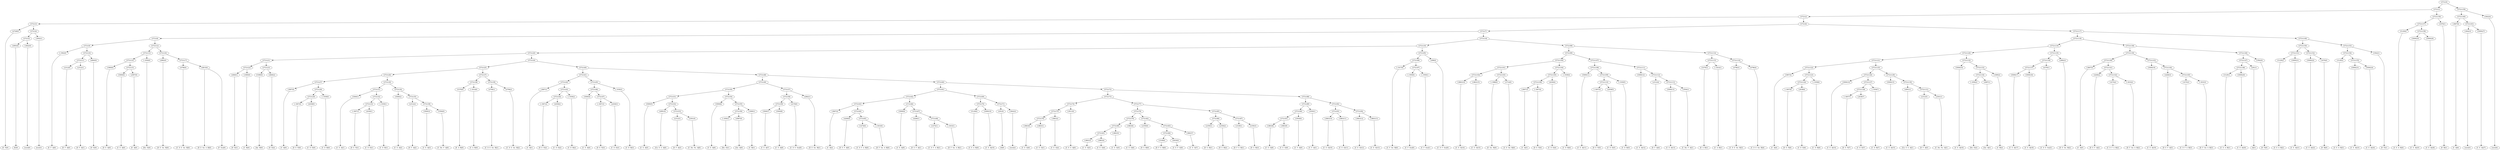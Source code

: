 digraph sample{
"L4728(0)"->"[E  F](0)"
"L4993(0)"->"[E](0)"
"L3642(0)"->"[rest](0)"
"L5721(5)"->"L4993(0)"
"L5721(5)"->"L3642(0)"
"L3642(1)"->"[rest](1)"
"L5721(4)"->"L5721(5)"
"L5721(4)"->"L3642(1)"
"L5721(3)"->"L4728(0)"
"L5721(3)"->"L5721(4)"
"L-1902(0)"->"[E  F  A](0)"
"L2312(0)"->"[D  F  A](0)"
"L2312(1)"->"[D  F  A](1)"
"L5721(11)"->"L2312(0)"
"L5721(11)"->"L2312(1)"
"L4840(0)"->"[D  E](0)"
"L5721(10)"->"L5721(11)"
"L5721(10)"->"L4840(0)"
"L5721(9)"->"L-1902(0)"
"L5721(9)"->"L5721(10)"
"L3969(0)"->"[D  E  A](0)"
"L5000(0)"->"[C  E  A](0)"
"L2907(0)"->"[E  A](0)"
"L5721(15)"->"L5000(0)"
"L5721(15)"->"L2907(0)"
"L5721(14)"->"L3969(0)"
"L5721(14)"->"L5721(15)"
"L-1856(0)"->"[Dis  E](0)"
"L5721(13)"->"L5721(14)"
"L5721(13)"->"L-1856(0)"
"L2882(0)"->"[D  E  Gis  B](0)"
"L4796(0)"->"[C  D  E  Gis  B](0)"
"L4815(0)"->"[D  E  Gis  A  B](0)"
"L4815(0)"->"[F  Gis](0)"
"L5721(17)"->"L4796(0)"
"L5721(17)"->"L4815(0)"
"L5721(16)"->"L2882(0)"
"L5721(16)"->"L5721(17)"
"L5721(12)"->"L5721(13)"
"L5721(12)"->"L5721(16)"
"L5721(8)"->"L5721(9)"
"L5721(8)"->"L5721(12)"
"L4840(1)"->"[D  E](1)"
"L1800(0)"->"[C  B](0)"
"L5721(22)"->"L4840(1)"
"L5721(22)"->"L1800(0)"
"L5389(0)"->"[Ais  B](0)"
"L4840(2)"->"[D  E](2)"
"L5721(23)"->"L5389(0)"
"L5721(23)"->"L4840(2)"
"L5721(21)"->"L5721(22)"
"L5721(21)"->"L5721(23)"
"L3807(0)"->"[C  A](0)"
"L-1807(0)"->"[D  E  F](0)"
"L2638(0)"->"[C  D  E](0)"
"L5721(29)"->"L-1807(0)"
"L5721(29)"->"L2638(0)"
"L-1939(0)"->"[C  D  B](0)"
"L5721(28)"->"L5721(29)"
"L5721(28)"->"L-1939(0)"
"L5721(27)"->"L3807(0)"
"L5721(27)"->"L5721(28)"
"L5000(1)"->"[C  E  A](1)"
"L-1807(1)"->"[D  E  F](1)"
"L2638(1)"->"[C  D  E](1)"
"L5721(33)"->"L-1807(1)"
"L5721(33)"->"L2638(1)"
"L-1939(1)"->"[C  D  B](1)"
"L5721(32)"->"L5721(33)"
"L5721(32)"->"L-1939(1)"
"L5721(31)"->"L5000(1)"
"L5721(31)"->"L5721(32)"
"L5000(2)"->"[C  E  A](2)"
"L2312(2)"->"[D  F  A](2)"
"L5000(3)"->"[C  E  A](3)"
"L3504(0)"->"[C  Dis  F  A](0)"
"L5721(36)"->"L5000(3)"
"L5721(36)"->"L3504(0)"
"L5721(35)"->"L2312(2)"
"L5721(35)"->"L5721(36)"
"L5721(34)"->"L5000(2)"
"L5721(34)"->"L5721(35)"
"L5721(30)"->"L5721(31)"
"L5721(30)"->"L5721(34)"
"L5721(26)"->"L5721(27)"
"L5721(26)"->"L5721(30)"
"L5376(0)"->"[E  A  B](0)"
"L-1814(0)"->"[C  A  B](0)"
"L5721(38)"->"L5376(0)"
"L5721(38)"->"L-1814(0)"
"L4796(1)"->"[C  D  E  Gis  B](1)"
"L4796(2)"->"[C  D  E  Gis  B](2)"
"L5721(39)"->"L4796(1)"
"L5721(39)"->"L4796(2)"
"L5721(37)"->"L5721(38)"
"L5721(37)"->"L5721(39)"
"L5721(25)"->"L5721(26)"
"L5721(25)"->"L5721(37)"
"L3807(1)"->"[C  A](1)"
"L-1807(2)"->"[D  E  F](2)"
"L2638(2)"->"[C  D  E](2)"
"L5721(44)"->"L-1807(2)"
"L5721(44)"->"L2638(2)"
"L-1939(2)"->"[C  D  B](2)"
"L5721(43)"->"L5721(44)"
"L5721(43)"->"L-1939(2)"
"L5721(42)"->"L3807(1)"
"L5721(42)"->"L5721(43)"
"L5000(4)"->"[C  E  A](4)"
"L-1807(3)"->"[D  E  F](3)"
"L2638(3)"->"[C  D  E](3)"
"L5721(47)"->"L-1807(3)"
"L5721(47)"->"L2638(3)"
"L5721(46)"->"L5000(4)"
"L5721(46)"->"L5721(47)"
"L-1939(3)"->"[C  D  B](3)"
"L5721(45)"->"L5721(46)"
"L5721(45)"->"L-1939(3)"
"L5721(41)"->"L5721(42)"
"L5721(41)"->"L5721(45)"
"L5000(5)"->"[C  E  A](5)"
"L4991(0)"->"[Cis  E  G  A](0)"
"L2312(3)"->"[D  F  A](3)"
"L2501(0)"->"[C  Dis  Fis  A](0)"
"L5721(53)"->"L2312(3)"
"L5721(53)"->"L2501(0)"
"L5721(52)"->"L4991(0)"
"L5721(52)"->"L5721(53)"
"L5721(51)"->"L5000(5)"
"L5721(51)"->"L5721(52)"
"L5000(6)"->"[C  E  A](6)"
"L-1856(1)"->"[Dis  E](1)"
"L4987(0)"->"[Gis  A](0)"
"L5721(56)"->"L-1856(1)"
"L5721(56)"->"L4987(0)"
"L1800(1)"->"[C  B](1)"
"L5721(55)"->"L5721(56)"
"L5721(55)"->"L1800(1)"
"L5721(54)"->"L5000(6)"
"L5721(54)"->"L5721(55)"
"L5721(50)"->"L5721(51)"
"L5721(50)"->"L5721(54)"
"L5000(7)"->"[C  E  A](7)"
"L5000(8)"->"[C  E  A](8)"
"L5721(59)"->"L5000(7)"
"L5721(59)"->"L5000(8)"
"L4378(0)"->"[C  D  E  Gis](0)"
"L5721(58)"->"L5721(59)"
"L5721(58)"->"L4378(0)"
"L2882(1)"->"[D  E  Gis  B](1)"
"L5721(57)"->"L5721(58)"
"L5721(57)"->"L2882(1)"
"L5721(49)"->"L5721(50)"
"L5721(49)"->"L5721(57)"
"L3807(2)"->"[C  A](2)"
"L4266(0)"->"[D  E  F  A](0)"
"L3274(0)"->"[C  D  F  A  B](0)"
"L-1833(0)"->"[D  F  Gis  A  B](0)"
"L5721(65)"->"L3274(0)"
"L5721(65)"->"L-1833(0)"
"L5721(64)"->"L4266(0)"
"L5721(64)"->"L5721(65)"
"L5721(63)"->"L3807(2)"
"L5721(63)"->"L5721(64)"
"L5000(9)"->"[C  E  A](9)"
"L4266(1)"->"[D  E  F  A](1)"
"L3274(1)"->"[C  D  F  A  B](1)"
"L-1833(1)"->"[D  F  Gis  A  B](1)"
"L5721(68)"->"L3274(1)"
"L5721(68)"->"L-1833(1)"
"L5721(67)"->"L4266(1)"
"L5721(67)"->"L5721(68)"
"L5721(66)"->"L5000(9)"
"L5721(66)"->"L5721(67)"
"L5721(62)"->"L5721(63)"
"L5721(62)"->"L5721(66)"
"L5129(0)"->"[C  E  A  B](0)"
"L5000(10)"->"[C  E  A](10)"
"L5721(70)"->"L5129(0)"
"L5721(70)"->"L5000(10)"
"L291(0)"->"[A](0)"
"L3642(2)"->"[rest](2)"
"L5721(71)"->"L291(0)"
"L5721(71)"->"L3642(2)"
"L5721(69)"->"L5721(70)"
"L5721(69)"->"L5721(71)"
"L5721(61)"->"L5721(62)"
"L5721(61)"->"L5721(69)"
"L3863(0)"->"[C  E  G](0)"
"L3863(1)"->"[C  E  G](1)"
"L5721(76)"->"L3863(0)"
"L5721(76)"->"L3863(1)"
"L3863(2)"->"[C  E  G](2)"
"L5721(75)"->"L5721(76)"
"L5721(75)"->"L3863(2)"
"L3911(0)"->"[C  E  G  A](0)"
"L5721(74)"->"L5721(75)"
"L5721(74)"->"L3911(0)"
"L3863(3)"->"[C  E  G](3)"
"L3863(4)"->"[C  E  G](4)"
"L5721(81)"->"L3863(3)"
"L5721(81)"->"L3863(4)"
"L3863(5)"->"[C  E  G](5)"
"L5721(80)"->"L5721(81)"
"L5721(80)"->"L3863(5)"
"L3863(6)"->"[C  E  G](6)"
"L5721(79)"->"L5721(80)"
"L5721(79)"->"L3863(6)"
"L2350(0)"->"[D  G  B](0)"
"L3149(0)"->"[D  F  G  B](0)"
"L4630(0)"->"[C  E  F  G](0)"
"L5721(84)"->"L3149(0)"
"L5721(84)"->"L4630(0)"
"L3863(7)"->"[C  E  G](7)"
"L5721(83)"->"L5721(84)"
"L5721(83)"->"L3863(7)"
"L5721(82)"->"L2350(0)"
"L5721(82)"->"L5721(83)"
"L5721(78)"->"L5721(79)"
"L5721(78)"->"L5721(82)"
"L2350(1)"->"[D  G  B](1)"
"L2350(2)"->"[D  G  B](2)"
"L5721(86)"->"L2350(1)"
"L5721(86)"->"L2350(2)"
"L3149(1)"->"[D  F  G  B](1)"
"L2350(3)"->"[D  G  B](3)"
"L5721(87)"->"L3149(1)"
"L5721(87)"->"L2350(3)"
"L5721(85)"->"L5721(86)"
"L5721(85)"->"L5721(87)"
"L5721(77)"->"L5721(78)"
"L5721(77)"->"L5721(85)"
"L5721(73)"->"L5721(74)"
"L5721(73)"->"L5721(77)"
"L3863(8)"->"[C  E  G](8)"
"L3863(9)"->"[C  E  G](9)"
"L5721(91)"->"L3863(8)"
"L5721(91)"->"L3863(9)"
"L3930(0)"->"[C  F  A](0)"
"L5721(90)"->"L5721(91)"
"L5721(90)"->"L3930(0)"
"L3930(1)"->"[C  F  A](1)"
"L5721(89)"->"L5721(90)"
"L5721(89)"->"L3930(1)"
"L3863(10)"->"[C  E  G](10)"
"L3863(11)"->"[C  E  G](11)"
"L5721(93)"->"L3863(10)"
"L5721(93)"->"L3863(11)"
"L3863(12)"->"[C  E  G](12)"
"L3863(13)"->"[C  E  G](13)"
"L5721(94)"->"L3863(12)"
"L5721(94)"->"L3863(13)"
"L5721(92)"->"L5721(93)"
"L5721(92)"->"L5721(94)"
"L5721(88)"->"L5721(89)"
"L5721(88)"->"L5721(92)"
"L5721(72)"->"L5721(73)"
"L5721(72)"->"L5721(88)"
"L5721(60)"->"L5721(61)"
"L5721(60)"->"L5721(72)"
"L5721(48)"->"L5721(49)"
"L5721(48)"->"L5721(60)"
"L5721(40)"->"L5721(41)"
"L5721(40)"->"L5721(48)"
"L5721(24)"->"L5721(25)"
"L5721(24)"->"L5721(40)"
"L5721(20)"->"L5721(21)"
"L5721(20)"->"L5721(24)"
"L-1917(0)"->"[C  F  Gis  B](0)"
"L-1959(0)"->"[C  F  Gis](0)"
"L-1959(1)"->"[C  F  Gis](1)"
"L5721(97)"->"L-1959(0)"
"L5721(97)"->"L-1959(1)"
"L5721(96)"->"L-1917(0)"
"L5721(96)"->"L5721(97)"
"L498(0)"->"[C  D  F  Gis](0)"
"L5721(95)"->"L5721(96)"
"L5721(95)"->"L498(0)"
"L5721(19)"->"L5721(20)"
"L5721(19)"->"L5721(95)"
"L3863(14)"->"[C  E  G](14)"
"L3863(15)"->"[C  E  G](15)"
"L5721(102)"->"L3863(14)"
"L5721(102)"->"L3863(15)"
"L-1988(0)"->"[E  Gis  B](0)"
"L3714(0)"->"[C  E  Gis  B](0)"
"L5721(103)"->"L-1988(0)"
"L5721(103)"->"L3714(0)"
"L5721(101)"->"L5721(102)"
"L5721(101)"->"L5721(103)"
"L3807(3)"->"[C  A](3)"
"L-1807(4)"->"[D  E  F](4)"
"L5721(106)"->"L3807(3)"
"L5721(106)"->"L-1807(4)"
"L2638(4)"->"[C  D  E](4)"
"L5721(105)"->"L5721(106)"
"L5721(105)"->"L2638(4)"
"L-1939(4)"->"[C  D  B](4)"
"L5721(104)"->"L5721(105)"
"L5721(104)"->"L-1939(4)"
"L5721(100)"->"L5721(101)"
"L5721(100)"->"L5721(104)"
"L5000(11)"->"[C  E  A](11)"
"L-1807(5)"->"[D  E  F](5)"
"L2638(5)"->"[C  D  E](5)"
"L5721(110)"->"L-1807(5)"
"L5721(110)"->"L2638(5)"
"L-1939(5)"->"[C  D  B](5)"
"L5721(109)"->"L5721(110)"
"L5721(109)"->"L-1939(5)"
"L5721(108)"->"L5000(11)"
"L5721(108)"->"L5721(109)"
"L5000(12)"->"[C  E  A](12)"
"L2312(4)"->"[D  F  A](4)"
"L5000(13)"->"[C  E  A](13)"
"L3504(1)"->"[C  Dis  F  A](1)"
"L5721(113)"->"L5000(13)"
"L5721(113)"->"L3504(1)"
"L5721(112)"->"L2312(4)"
"L5721(112)"->"L5721(113)"
"L5721(111)"->"L5000(12)"
"L5721(111)"->"L5721(112)"
"L5721(107)"->"L5721(108)"
"L5721(107)"->"L5721(111)"
"L5721(99)"->"L5721(100)"
"L5721(99)"->"L5721(107)"
"L5376(1)"->"[E  A  B](1)"
"L-1814(1)"->"[C  A  B](1)"
"L5721(115)"->"L5376(1)"
"L5721(115)"->"L-1814(1)"
"L4796(3)"->"[C  D  E  Gis  B](3)"
"L4796(4)"->"[C  D  E  Gis  B](4)"
"L5721(116)"->"L4796(3)"
"L5721(116)"->"L4796(4)"
"L5721(114)"->"L5721(115)"
"L5721(114)"->"L5721(116)"
"L5721(98)"->"L5721(99)"
"L5721(98)"->"L5721(114)"
"L5721(18)"->"L5721(19)"
"L5721(18)"->"L5721(98)"
"L5721(7)"->"L5721(8)"
"L5721(7)"->"L5721(18)"
"L3807(4)"->"[C  A](4)"
"L-1807(6)"->"[D  E  F](6)"
"L2638(6)"->"[C  D  E](6)"
"L5721(124)"->"L-1807(6)"
"L5721(124)"->"L2638(6)"
"L-1939(6)"->"[C  D  B](6)"
"L5721(123)"->"L5721(124)"
"L5721(123)"->"L-1939(6)"
"L5721(122)"->"L3807(4)"
"L5721(122)"->"L5721(123)"
"L5000(14)"->"[C  E  A](14)"
"L-1807(7)"->"[D  E  F](7)"
"L2638(7)"->"[C  D  E](7)"
"L5721(128)"->"L-1807(7)"
"L5721(128)"->"L2638(7)"
"L-1939(7)"->"[C  D  B](7)"
"L5721(127)"->"L5721(128)"
"L5721(127)"->"L-1939(7)"
"L5721(126)"->"L5000(14)"
"L5721(126)"->"L5721(127)"
"L5000(15)"->"[C  E  A](15)"
"L4991(1)"->"[Cis  E  G  A](1)"
"L2312(5)"->"[D  F  A](5)"
"L2501(1)"->"[C  Dis  Fis  A](1)"
"L5721(131)"->"L2312(5)"
"L5721(131)"->"L2501(1)"
"L5721(130)"->"L4991(1)"
"L5721(130)"->"L5721(131)"
"L5721(129)"->"L5000(15)"
"L5721(129)"->"L5721(130)"
"L5721(125)"->"L5721(126)"
"L5721(125)"->"L5721(129)"
"L5721(121)"->"L5721(122)"
"L5721(121)"->"L5721(125)"
"L5000(16)"->"[C  E  A](16)"
"L-1856(2)"->"[Dis  E](2)"
"L4987(1)"->"[Gis  A](1)"
"L5721(134)"->"L-1856(2)"
"L5721(134)"->"L4987(1)"
"L1800(2)"->"[C  B](2)"
"L5721(133)"->"L5721(134)"
"L5721(133)"->"L1800(2)"
"L5721(132)"->"L5000(16)"
"L5721(132)"->"L5721(133)"
"L5721(120)"->"L5721(121)"
"L5721(120)"->"L5721(132)"
"L5000(17)"->"[C  E  A](17)"
"L5000(18)"->"[C  E  A](18)"
"L5721(137)"->"L5000(17)"
"L5721(137)"->"L5000(18)"
"L4378(1)"->"[C  D  E  Gis](1)"
"L5721(136)"->"L5721(137)"
"L5721(136)"->"L4378(1)"
"L2882(2)"->"[D  E  Gis  B](2)"
"L5721(135)"->"L5721(136)"
"L5721(135)"->"L2882(2)"
"L5721(119)"->"L5721(120)"
"L5721(119)"->"L5721(135)"
"L3807(5)"->"[C  A](5)"
"L4266(2)"->"[D  E  F  A](2)"
"L3274(2)"->"[C  D  F  A  B](2)"
"L-1833(2)"->"[D  F  Gis  A  B](2)"
"L5721(142)"->"L3274(2)"
"L5721(142)"->"L-1833(2)"
"L5721(141)"->"L4266(2)"
"L5721(141)"->"L5721(142)"
"L5721(140)"->"L3807(5)"
"L5721(140)"->"L5721(141)"
"L5000(19)"->"[C  E  A](19)"
"L4266(3)"->"[D  E  F  A](3)"
"L3274(3)"->"[C  D  F  A  B](3)"
"L-1833(3)"->"[D  F  Gis  A  B](3)"
"L5721(145)"->"L3274(3)"
"L5721(145)"->"L-1833(3)"
"L5721(144)"->"L4266(3)"
"L5721(144)"->"L5721(145)"
"L5721(143)"->"L5000(19)"
"L5721(143)"->"L5721(144)"
"L5721(139)"->"L5721(140)"
"L5721(139)"->"L5721(143)"
"L5129(1)"->"[C  E  A  B](1)"
"L5000(20)"->"[C  E  A](20)"
"L5721(148)"->"L5129(1)"
"L5721(148)"->"L5000(20)"
"L291(1)"->"[A](1)"
"L5721(147)"->"L5721(148)"
"L5721(147)"->"L291(1)"
"L3562(0)"->"[D  F](0)"
"L5721(146)"->"L5721(147)"
"L5721(146)"->"L3562(0)"
"L5721(138)"->"L5721(139)"
"L5721(138)"->"L5721(146)"
"L5721(118)"->"L5721(119)"
"L5721(118)"->"L5721(138)"
"L5129(2)"->"[C  E  A  B](2)"
"L5000(21)"->"[C  E  A](21)"
"L5721(151)"->"L5129(2)"
"L5721(151)"->"L5000(21)"
"L5000(22)"->"[C  E  A](22)"
"L3476(0)"->"[D  B](0)"
"L5721(152)"->"L5000(22)"
"L5721(152)"->"L3476(0)"
"L5721(150)"->"L5721(151)"
"L5721(150)"->"L5721(152)"
"L5129(3)"->"[C  E  A  B](3)"
"L5000(23)"->"[C  E  A](23)"
"L5000(24)"->"[C  E  A](24)"
"L5721(155)"->"L5000(23)"
"L5721(155)"->"L5000(24)"
"L5721(154)"->"L5129(3)"
"L5721(154)"->"L5721(155)"
"L3562(1)"->"[D  F](1)"
"L5721(153)"->"L5721(154)"
"L5721(153)"->"L3562(1)"
"L5721(149)"->"L5721(150)"
"L5721(149)"->"L5721(153)"
"L5721(117)"->"L5721(118)"
"L5721(117)"->"L5721(149)"
"L5721(6)"->"L5721(7)"
"L5721(6)"->"L5721(117)"
"L5721(2)"->"L5721(3)"
"L5721(2)"->"L5721(6)"
"L5129(4)"->"[C  E  A  B](4)"
"L5000(25)"->"[C  E  A](25)"
"L5000(26)"->"[C  E  A](26)"
"L5721(158)"->"L5000(25)"
"L5721(158)"->"L5000(26)"
"L5721(157)"->"L5129(4)"
"L5721(157)"->"L5721(158)"
"L3476(1)"->"[D  B](1)"
"L5721(156)"->"L5721(157)"
"L5721(156)"->"L3476(1)"
"L5721(1)"->"L5721(2)"
"L5721(1)"->"L5721(156)"
"L3807(6)"->"[C  A](6)"
"L3642(3)"->"[rest](3)"
"L5000(27)"->"[C  E  A](27)"
"L5721(161)"->"L3642(3)"
"L5721(161)"->"L5000(27)"
"L5721(160)"->"L3807(6)"
"L5721(160)"->"L5721(161)"
"L3642(4)"->"[rest](4)"
"L5721(159)"->"L5721(160)"
"L5721(159)"->"L3642(4)"
"L5721(0)"->"L5721(1)"
"L5721(0)"->"L5721(159)"
{rank = min; "L5721(0)"}
{rank = same; "L5721(1)"; "L5721(159)";}
{rank = same; "L5721(2)"; "L5721(156)"; "L5721(160)"; "L3642(4)";}
{rank = same; "L5721(3)"; "L5721(6)"; "L5721(157)"; "L3476(1)"; "L3807(6)"; "L5721(161)";}
{rank = same; "L4728(0)"; "L5721(4)"; "L5721(7)"; "L5721(117)"; "L5129(4)"; "L5721(158)"; "L3642(3)"; "L5000(27)";}
{rank = same; "L5721(5)"; "L3642(1)"; "L5721(8)"; "L5721(18)"; "L5721(118)"; "L5721(149)"; "L5000(25)"; "L5000(26)";}
{rank = same; "L4993(0)"; "L3642(0)"; "L5721(9)"; "L5721(12)"; "L5721(19)"; "L5721(98)"; "L5721(119)"; "L5721(138)"; "L5721(150)"; "L5721(153)";}
{rank = same; "L-1902(0)"; "L5721(10)"; "L5721(13)"; "L5721(16)"; "L5721(20)"; "L5721(95)"; "L5721(99)"; "L5721(114)"; "L5721(120)"; "L5721(135)"; "L5721(139)"; "L5721(146)"; "L5721(151)"; "L5721(152)"; "L5721(154)"; "L3562(1)";}
{rank = same; "L5721(11)"; "L4840(0)"; "L5721(14)"; "L-1856(0)"; "L2882(0)"; "L5721(17)"; "L5721(21)"; "L5721(24)"; "L5721(96)"; "L498(0)"; "L5721(100)"; "L5721(107)"; "L5721(115)"; "L5721(116)"; "L5721(121)"; "L5721(132)"; "L5721(136)"; "L2882(2)"; "L5721(140)"; "L5721(143)"; "L5721(147)"; "L3562(0)"; "L5129(2)"; "L5000(21)"; "L5000(22)"; "L3476(0)"; "L5129(3)"; "L5721(155)";}
{rank = same; "L2312(0)"; "L2312(1)"; "L3969(0)"; "L5721(15)"; "L4796(0)"; "L4815(0)"; "L5721(22)"; "L5721(23)"; "L5721(25)"; "L5721(40)"; "L-1917(0)"; "L5721(97)"; "L5721(101)"; "L5721(104)"; "L5721(108)"; "L5721(111)"; "L5376(1)"; "L-1814(1)"; "L4796(3)"; "L4796(4)"; "L5721(122)"; "L5721(125)"; "L5000(16)"; "L5721(133)"; "L5721(137)"; "L4378(1)"; "L3807(5)"; "L5721(141)"; "L5000(19)"; "L5721(144)"; "L5721(148)"; "L291(1)"; "L5000(23)"; "L5000(24)";}
{rank = same; "L5000(0)"; "L2907(0)"; "L4840(1)"; "L1800(0)"; "L5389(0)"; "L4840(2)"; "L5721(26)"; "L5721(37)"; "L5721(41)"; "L5721(48)"; "L-1959(0)"; "L-1959(1)"; "L5721(102)"; "L5721(103)"; "L5721(105)"; "L-1939(4)"; "L5000(11)"; "L5721(109)"; "L5000(12)"; "L5721(112)"; "L3807(4)"; "L5721(123)"; "L5721(126)"; "L5721(129)"; "L5721(134)"; "L1800(2)"; "L5000(17)"; "L5000(18)"; "L4266(2)"; "L5721(142)"; "L4266(3)"; "L5721(145)"; "L5129(1)"; "L5000(20)";}
{rank = same; "L5721(27)"; "L5721(30)"; "L5721(38)"; "L5721(39)"; "L5721(42)"; "L5721(45)"; "L5721(49)"; "L5721(60)"; "L3863(14)"; "L3863(15)"; "L-1988(0)"; "L3714(0)"; "L5721(106)"; "L2638(4)"; "L5721(110)"; "L-1939(5)"; "L2312(4)"; "L5721(113)"; "L5721(124)"; "L-1939(6)"; "L5000(14)"; "L5721(127)"; "L5000(15)"; "L5721(130)"; "L-1856(2)"; "L4987(1)"; "L3274(2)"; "L-1833(2)"; "L3274(3)"; "L-1833(3)";}
{rank = same; "L3807(0)"; "L5721(28)"; "L5721(31)"; "L5721(34)"; "L5376(0)"; "L-1814(0)"; "L4796(1)"; "L4796(2)"; "L3807(1)"; "L5721(43)"; "L5721(46)"; "L-1939(3)"; "L5721(50)"; "L5721(57)"; "L5721(61)"; "L5721(72)"; "L3807(3)"; "L-1807(4)"; "L-1807(5)"; "L2638(5)"; "L5000(13)"; "L3504(1)"; "L-1807(6)"; "L2638(6)"; "L5721(128)"; "L-1939(7)"; "L4991(1)"; "L5721(131)";}
{rank = same; "L5721(29)"; "L-1939(0)"; "L5000(1)"; "L5721(32)"; "L5000(2)"; "L5721(35)"; "L5721(44)"; "L-1939(2)"; "L5000(4)"; "L5721(47)"; "L5721(51)"; "L5721(54)"; "L5721(58)"; "L2882(1)"; "L5721(62)"; "L5721(69)"; "L5721(73)"; "L5721(88)"; "L-1807(7)"; "L2638(7)"; "L2312(5)"; "L2501(1)";}
{rank = same; "L-1807(0)"; "L2638(0)"; "L5721(33)"; "L-1939(1)"; "L2312(2)"; "L5721(36)"; "L-1807(2)"; "L2638(2)"; "L-1807(3)"; "L2638(3)"; "L5000(5)"; "L5721(52)"; "L5000(6)"; "L5721(55)"; "L5721(59)"; "L4378(0)"; "L5721(63)"; "L5721(66)"; "L5721(70)"; "L5721(71)"; "L5721(74)"; "L5721(77)"; "L5721(89)"; "L5721(92)";}
{rank = same; "L-1807(1)"; "L2638(1)"; "L5000(3)"; "L3504(0)"; "L4991(0)"; "L5721(53)"; "L5721(56)"; "L1800(1)"; "L5000(7)"; "L5000(8)"; "L3807(2)"; "L5721(64)"; "L5000(9)"; "L5721(67)"; "L5129(0)"; "L5000(10)"; "L291(0)"; "L3642(2)"; "L5721(75)"; "L3911(0)"; "L5721(78)"; "L5721(85)"; "L5721(90)"; "L3930(1)"; "L5721(93)"; "L5721(94)";}
{rank = same; "L2312(3)"; "L2501(0)"; "L-1856(1)"; "L4987(0)"; "L4266(0)"; "L5721(65)"; "L4266(1)"; "L5721(68)"; "L5721(76)"; "L3863(2)"; "L5721(79)"; "L5721(82)"; "L5721(86)"; "L5721(87)"; "L5721(91)"; "L3930(0)"; "L3863(10)"; "L3863(11)"; "L3863(12)"; "L3863(13)";}
{rank = same; "L3274(0)"; "L-1833(0)"; "L3274(1)"; "L-1833(1)"; "L3863(0)"; "L3863(1)"; "L5721(80)"; "L3863(6)"; "L2350(0)"; "L5721(83)"; "L2350(1)"; "L2350(2)"; "L3149(1)"; "L2350(3)"; "L3863(8)"; "L3863(9)";}
{rank = same; "L5721(81)"; "L3863(5)"; "L5721(84)"; "L3863(7)";}
{rank = same; "L3863(3)"; "L3863(4)"; "L3149(0)"; "L4630(0)";}
{rank = max; "[A](0)"; "[A](1)"; "[Ais  B](0)"; "[C  A  B](0)"; "[C  A  B](1)"; "[C  A](0)"; "[C  A](1)"; "[C  A](2)"; "[C  A](3)"; "[C  A](4)"; "[C  A](5)"; "[C  A](6)"; "[C  B](0)"; "[C  B](1)"; "[C  B](2)"; "[C  D  B](0)"; "[C  D  B](1)"; "[C  D  B](2)"; "[C  D  B](3)"; "[C  D  B](4)"; "[C  D  B](5)"; "[C  D  B](6)"; "[C  D  B](7)"; "[C  D  E  Gis  B](0)"; "[C  D  E  Gis  B](1)"; "[C  D  E  Gis  B](2)"; "[C  D  E  Gis  B](3)"; "[C  D  E  Gis  B](4)"; "[C  D  E  Gis](0)"; "[C  D  E  Gis](1)"; "[C  D  E](0)"; "[C  D  E](1)"; "[C  D  E](2)"; "[C  D  E](3)"; "[C  D  E](4)"; "[C  D  E](5)"; "[C  D  E](6)"; "[C  D  E](7)"; "[C  D  F  A  B](0)"; "[C  D  F  A  B](1)"; "[C  D  F  A  B](2)"; "[C  D  F  A  B](3)"; "[C  D  F  Gis](0)"; "[C  Dis  F  A](0)"; "[C  Dis  F  A](1)"; "[C  Dis  Fis  A](0)"; "[C  Dis  Fis  A](1)"; "[C  E  A  B](0)"; "[C  E  A  B](1)"; "[C  E  A  B](2)"; "[C  E  A  B](3)"; "[C  E  A  B](4)"; "[C  E  A](0)"; "[C  E  A](1)"; "[C  E  A](10)"; "[C  E  A](11)"; "[C  E  A](12)"; "[C  E  A](13)"; "[C  E  A](14)"; "[C  E  A](15)"; "[C  E  A](16)"; "[C  E  A](17)"; "[C  E  A](18)"; "[C  E  A](19)"; "[C  E  A](2)"; "[C  E  A](20)"; "[C  E  A](21)"; "[C  E  A](22)"; "[C  E  A](23)"; "[C  E  A](24)"; "[C  E  A](25)"; "[C  E  A](26)"; "[C  E  A](27)"; "[C  E  A](3)"; "[C  E  A](4)"; "[C  E  A](5)"; "[C  E  A](6)"; "[C  E  A](7)"; "[C  E  A](8)"; "[C  E  A](9)"; "[C  E  F  G](0)"; "[C  E  G  A](0)"; "[C  E  G](0)"; "[C  E  G](1)"; "[C  E  G](10)"; "[C  E  G](11)"; "[C  E  G](12)"; "[C  E  G](13)"; "[C  E  G](14)"; "[C  E  G](15)"; "[C  E  G](2)"; "[C  E  G](3)"; "[C  E  G](4)"; "[C  E  G](5)"; "[C  E  G](6)"; "[C  E  G](7)"; "[C  E  G](8)"; "[C  E  G](9)"; "[C  E  Gis  B](0)"; "[C  F  A](0)"; "[C  F  A](1)"; "[C  F  Gis  B](0)"; "[C  F  Gis](0)"; "[C  F  Gis](1)"; "[Cis  E  G  A](0)"; "[Cis  E  G  A](1)"; "[D  B](0)"; "[D  B](1)"; "[D  E  A](0)"; "[D  E  F  A](0)"; "[D  E  F  A](1)"; "[D  E  F  A](2)"; "[D  E  F  A](3)"; "[D  E  F](0)"; "[D  E  F](1)"; "[D  E  F](2)"; "[D  E  F](3)"; "[D  E  F](4)"; "[D  E  F](5)"; "[D  E  F](6)"; "[D  E  F](7)"; "[D  E  Gis  A  B](0)"; "[D  E  Gis  B](0)"; "[D  E  Gis  B](1)"; "[D  E  Gis  B](2)"; "[D  E](0)"; "[D  E](1)"; "[D  E](2)"; "[D  F  A](0)"; "[D  F  A](1)"; "[D  F  A](2)"; "[D  F  A](3)"; "[D  F  A](4)"; "[D  F  A](5)"; "[D  F  G  B](0)"; "[D  F  G  B](1)"; "[D  F  Gis  A  B](0)"; "[D  F  Gis  A  B](1)"; "[D  F  Gis  A  B](2)"; "[D  F  Gis  A  B](3)"; "[D  F](0)"; "[D  F](1)"; "[D  G  B](0)"; "[D  G  B](1)"; "[D  G  B](2)"; "[D  G  B](3)"; "[Dis  E](0)"; "[Dis  E](1)"; "[Dis  E](2)"; "[E  A  B](0)"; "[E  A  B](1)"; "[E  A](0)"; "[E  F  A](0)"; "[E  F](0)"; "[E  Gis  B](0)"; "[E](0)"; "[F  Gis](0)"; "[Gis  A](0)"; "[Gis  A](1)"; "[rest](0)"; "[rest](1)"; "[rest](2)"; "[rest](3)"; "[rest](4)";}
}